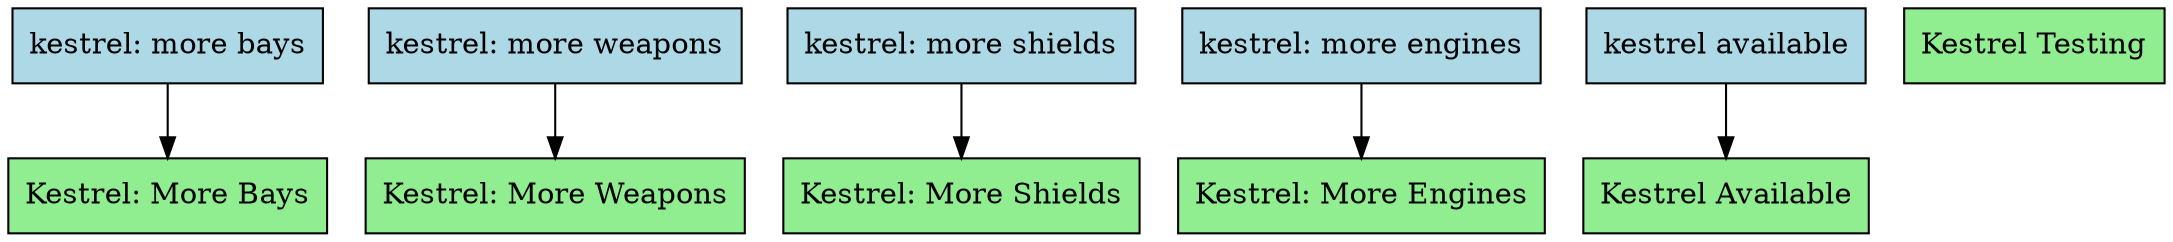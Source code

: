 digraph G {
"kestrel: more bays" [shape=box,fillcolor=lightblue,style=filled]
"kestrel: more weapons" [shape=box,fillcolor=lightblue,style=filled]
"kestrel: more shields" [shape=box,fillcolor=lightblue,style=filled]
"kestrel: more engines" [shape=box,fillcolor=lightblue,style=filled]
"kestrel available" [shape=box,fillcolor=lightblue,style=filled]
"Kestrel Testing" [shape=box,fillcolor=lightgreen,style=filled]
"Kestrel: More Weapons" [shape=box,fillcolor=lightgreen,style=filled]
"Kestrel: More Engines" [shape=box,fillcolor=lightgreen,style=filled]
"Kestrel: More Shields" [shape=box,fillcolor=lightgreen,style=filled]
"Kestrel: More Bays" [shape=box,fillcolor=lightgreen,style=filled]
"Kestrel Available" [shape=box,fillcolor=lightgreen,style=filled]
"kestrel: more weapons" -> "Kestrel: More Weapons"
"kestrel: more engines" -> "Kestrel: More Engines"
"kestrel: more shields" -> "Kestrel: More Shields"
"kestrel: more bays" -> "Kestrel: More Bays"
"kestrel available" -> "Kestrel Available"
}
